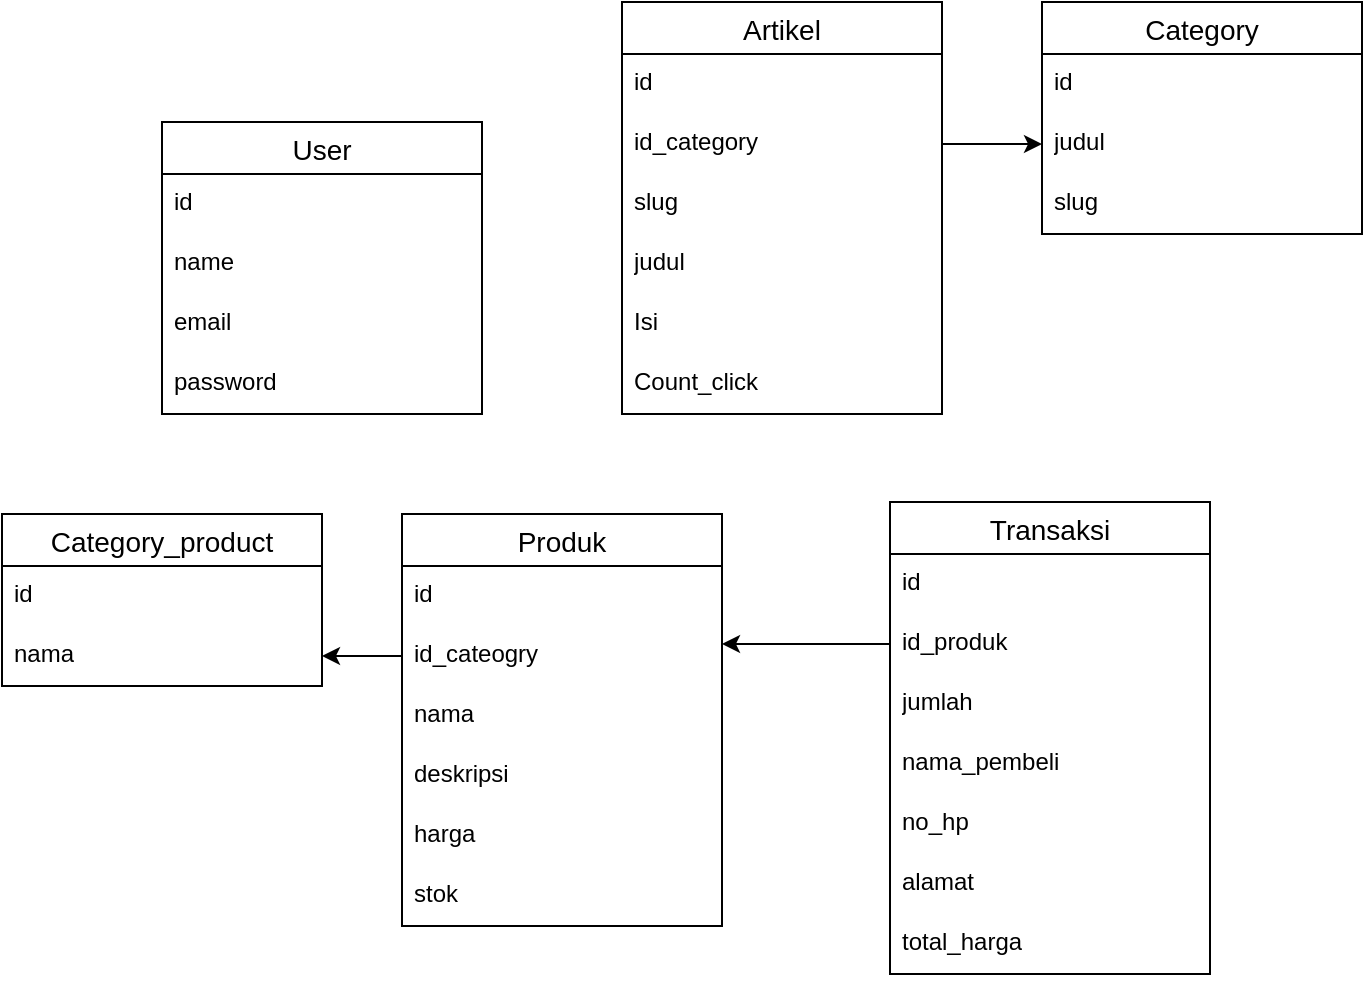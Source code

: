 <mxfile version="28.0.4">
  <diagram name="Halaman-1" id="ABIZbpxfbBQZwDydBkqK">
    <mxGraphModel dx="1281" dy="642" grid="1" gridSize="10" guides="1" tooltips="1" connect="1" arrows="1" fold="1" page="1" pageScale="1" pageWidth="827" pageHeight="1169" math="0" shadow="0">
      <root>
        <mxCell id="0" />
        <mxCell id="1" parent="0" />
        <mxCell id="Q242r_6-1s8_WNYlAGzZ-1" value="User" style="swimlane;fontStyle=0;childLayout=stackLayout;horizontal=1;startSize=26;horizontalStack=0;resizeParent=1;resizeParentMax=0;resizeLast=0;collapsible=1;marginBottom=0;align=center;fontSize=14;" vertex="1" parent="1">
          <mxGeometry x="170" y="90" width="160" height="146" as="geometry" />
        </mxCell>
        <mxCell id="Q242r_6-1s8_WNYlAGzZ-2" value="id" style="text;strokeColor=none;fillColor=none;spacingLeft=4;spacingRight=4;overflow=hidden;rotatable=0;points=[[0,0.5],[1,0.5]];portConstraint=eastwest;fontSize=12;whiteSpace=wrap;html=1;" vertex="1" parent="Q242r_6-1s8_WNYlAGzZ-1">
          <mxGeometry y="26" width="160" height="30" as="geometry" />
        </mxCell>
        <mxCell id="Q242r_6-1s8_WNYlAGzZ-3" value="name" style="text;strokeColor=none;fillColor=none;spacingLeft=4;spacingRight=4;overflow=hidden;rotatable=0;points=[[0,0.5],[1,0.5]];portConstraint=eastwest;fontSize=12;whiteSpace=wrap;html=1;" vertex="1" parent="Q242r_6-1s8_WNYlAGzZ-1">
          <mxGeometry y="56" width="160" height="30" as="geometry" />
        </mxCell>
        <mxCell id="Q242r_6-1s8_WNYlAGzZ-4" value="email" style="text;strokeColor=none;fillColor=none;spacingLeft=4;spacingRight=4;overflow=hidden;rotatable=0;points=[[0,0.5],[1,0.5]];portConstraint=eastwest;fontSize=12;whiteSpace=wrap;html=1;" vertex="1" parent="Q242r_6-1s8_WNYlAGzZ-1">
          <mxGeometry y="86" width="160" height="30" as="geometry" />
        </mxCell>
        <mxCell id="Q242r_6-1s8_WNYlAGzZ-17" value="password" style="text;strokeColor=none;fillColor=none;spacingLeft=4;spacingRight=4;overflow=hidden;rotatable=0;points=[[0,0.5],[1,0.5]];portConstraint=eastwest;fontSize=12;whiteSpace=wrap;html=1;" vertex="1" parent="Q242r_6-1s8_WNYlAGzZ-1">
          <mxGeometry y="116" width="160" height="30" as="geometry" />
        </mxCell>
        <mxCell id="Q242r_6-1s8_WNYlAGzZ-5" value="Artikel" style="swimlane;fontStyle=0;childLayout=stackLayout;horizontal=1;startSize=26;horizontalStack=0;resizeParent=1;resizeParentMax=0;resizeLast=0;collapsible=1;marginBottom=0;align=center;fontSize=14;" vertex="1" parent="1">
          <mxGeometry x="400" y="30" width="160" height="206" as="geometry" />
        </mxCell>
        <mxCell id="Q242r_6-1s8_WNYlAGzZ-6" value="id" style="text;strokeColor=none;fillColor=none;spacingLeft=4;spacingRight=4;overflow=hidden;rotatable=0;points=[[0,0.5],[1,0.5]];portConstraint=eastwest;fontSize=12;whiteSpace=wrap;html=1;" vertex="1" parent="Q242r_6-1s8_WNYlAGzZ-5">
          <mxGeometry y="26" width="160" height="30" as="geometry" />
        </mxCell>
        <mxCell id="Q242r_6-1s8_WNYlAGzZ-7" value="id_category" style="text;strokeColor=none;fillColor=none;spacingLeft=4;spacingRight=4;overflow=hidden;rotatable=0;points=[[0,0.5],[1,0.5]];portConstraint=eastwest;fontSize=12;whiteSpace=wrap;html=1;" vertex="1" parent="Q242r_6-1s8_WNYlAGzZ-5">
          <mxGeometry y="56" width="160" height="30" as="geometry" />
        </mxCell>
        <mxCell id="Q242r_6-1s8_WNYlAGzZ-24" value="slug" style="text;strokeColor=none;fillColor=none;spacingLeft=4;spacingRight=4;overflow=hidden;rotatable=0;points=[[0,0.5],[1,0.5]];portConstraint=eastwest;fontSize=12;whiteSpace=wrap;html=1;" vertex="1" parent="Q242r_6-1s8_WNYlAGzZ-5">
          <mxGeometry y="86" width="160" height="30" as="geometry" />
        </mxCell>
        <mxCell id="Q242r_6-1s8_WNYlAGzZ-8" value="judul" style="text;strokeColor=none;fillColor=none;spacingLeft=4;spacingRight=4;overflow=hidden;rotatable=0;points=[[0,0.5],[1,0.5]];portConstraint=eastwest;fontSize=12;whiteSpace=wrap;html=1;" vertex="1" parent="Q242r_6-1s8_WNYlAGzZ-5">
          <mxGeometry y="116" width="160" height="30" as="geometry" />
        </mxCell>
        <mxCell id="Q242r_6-1s8_WNYlAGzZ-22" value="Isi" style="text;strokeColor=none;fillColor=none;spacingLeft=4;spacingRight=4;overflow=hidden;rotatable=0;points=[[0,0.5],[1,0.5]];portConstraint=eastwest;fontSize=12;whiteSpace=wrap;html=1;" vertex="1" parent="Q242r_6-1s8_WNYlAGzZ-5">
          <mxGeometry y="146" width="160" height="30" as="geometry" />
        </mxCell>
        <mxCell id="Q242r_6-1s8_WNYlAGzZ-23" value="Count_click" style="text;strokeColor=none;fillColor=none;spacingLeft=4;spacingRight=4;overflow=hidden;rotatable=0;points=[[0,0.5],[1,0.5]];portConstraint=eastwest;fontSize=12;whiteSpace=wrap;html=1;" vertex="1" parent="Q242r_6-1s8_WNYlAGzZ-5">
          <mxGeometry y="176" width="160" height="30" as="geometry" />
        </mxCell>
        <mxCell id="Q242r_6-1s8_WNYlAGzZ-9" value="Produk" style="swimlane;fontStyle=0;childLayout=stackLayout;horizontal=1;startSize=26;horizontalStack=0;resizeParent=1;resizeParentMax=0;resizeLast=0;collapsible=1;marginBottom=0;align=center;fontSize=14;" vertex="1" parent="1">
          <mxGeometry x="290" y="286" width="160" height="206" as="geometry" />
        </mxCell>
        <mxCell id="Q242r_6-1s8_WNYlAGzZ-10" value="id" style="text;strokeColor=none;fillColor=none;spacingLeft=4;spacingRight=4;overflow=hidden;rotatable=0;points=[[0,0.5],[1,0.5]];portConstraint=eastwest;fontSize=12;whiteSpace=wrap;html=1;" vertex="1" parent="Q242r_6-1s8_WNYlAGzZ-9">
          <mxGeometry y="26" width="160" height="30" as="geometry" />
        </mxCell>
        <mxCell id="Q242r_6-1s8_WNYlAGzZ-47" value="id_cateogry" style="text;strokeColor=none;fillColor=none;spacingLeft=4;spacingRight=4;overflow=hidden;rotatable=0;points=[[0,0.5],[1,0.5]];portConstraint=eastwest;fontSize=12;whiteSpace=wrap;html=1;" vertex="1" parent="Q242r_6-1s8_WNYlAGzZ-9">
          <mxGeometry y="56" width="160" height="30" as="geometry" />
        </mxCell>
        <mxCell id="Q242r_6-1s8_WNYlAGzZ-11" value="nama" style="text;strokeColor=none;fillColor=none;spacingLeft=4;spacingRight=4;overflow=hidden;rotatable=0;points=[[0,0.5],[1,0.5]];portConstraint=eastwest;fontSize=12;whiteSpace=wrap;html=1;" vertex="1" parent="Q242r_6-1s8_WNYlAGzZ-9">
          <mxGeometry y="86" width="160" height="30" as="geometry" />
        </mxCell>
        <mxCell id="Q242r_6-1s8_WNYlAGzZ-12" value="deskripsi" style="text;strokeColor=none;fillColor=none;spacingLeft=4;spacingRight=4;overflow=hidden;rotatable=0;points=[[0,0.5],[1,0.5]];portConstraint=eastwest;fontSize=12;whiteSpace=wrap;html=1;" vertex="1" parent="Q242r_6-1s8_WNYlAGzZ-9">
          <mxGeometry y="116" width="160" height="30" as="geometry" />
        </mxCell>
        <mxCell id="Q242r_6-1s8_WNYlAGzZ-25" value="harga" style="text;strokeColor=none;fillColor=none;spacingLeft=4;spacingRight=4;overflow=hidden;rotatable=0;points=[[0,0.5],[1,0.5]];portConstraint=eastwest;fontSize=12;whiteSpace=wrap;html=1;" vertex="1" parent="Q242r_6-1s8_WNYlAGzZ-9">
          <mxGeometry y="146" width="160" height="30" as="geometry" />
        </mxCell>
        <mxCell id="Q242r_6-1s8_WNYlAGzZ-34" value="stok" style="text;strokeColor=none;fillColor=none;spacingLeft=4;spacingRight=4;overflow=hidden;rotatable=0;points=[[0,0.5],[1,0.5]];portConstraint=eastwest;fontSize=12;whiteSpace=wrap;html=1;" vertex="1" parent="Q242r_6-1s8_WNYlAGzZ-9">
          <mxGeometry y="176" width="160" height="30" as="geometry" />
        </mxCell>
        <mxCell id="Q242r_6-1s8_WNYlAGzZ-13" value="Transaksi" style="swimlane;fontStyle=0;childLayout=stackLayout;horizontal=1;startSize=26;horizontalStack=0;resizeParent=1;resizeParentMax=0;resizeLast=0;collapsible=1;marginBottom=0;align=center;fontSize=14;" vertex="1" parent="1">
          <mxGeometry x="534" y="280" width="160" height="236" as="geometry" />
        </mxCell>
        <mxCell id="Q242r_6-1s8_WNYlAGzZ-14" value="id" style="text;strokeColor=none;fillColor=none;spacingLeft=4;spacingRight=4;overflow=hidden;rotatable=0;points=[[0,0.5],[1,0.5]];portConstraint=eastwest;fontSize=12;whiteSpace=wrap;html=1;" vertex="1" parent="Q242r_6-1s8_WNYlAGzZ-13">
          <mxGeometry y="26" width="160" height="30" as="geometry" />
        </mxCell>
        <mxCell id="Q242r_6-1s8_WNYlAGzZ-39" style="edgeStyle=orthogonalEdgeStyle;rounded=0;orthogonalLoop=1;jettySize=auto;html=1;" edge="1" parent="Q242r_6-1s8_WNYlAGzZ-13" source="Q242r_6-1s8_WNYlAGzZ-15">
          <mxGeometry relative="1" as="geometry">
            <mxPoint x="-84" y="71" as="targetPoint" />
          </mxGeometry>
        </mxCell>
        <mxCell id="Q242r_6-1s8_WNYlAGzZ-15" value="id_produk" style="text;strokeColor=none;fillColor=none;spacingLeft=4;spacingRight=4;overflow=hidden;rotatable=0;points=[[0,0.5],[1,0.5]];portConstraint=eastwest;fontSize=12;whiteSpace=wrap;html=1;" vertex="1" parent="Q242r_6-1s8_WNYlAGzZ-13">
          <mxGeometry y="56" width="160" height="30" as="geometry" />
        </mxCell>
        <mxCell id="Q242r_6-1s8_WNYlAGzZ-32" value="jumlah" style="text;strokeColor=none;fillColor=none;spacingLeft=4;spacingRight=4;overflow=hidden;rotatable=0;points=[[0,0.5],[1,0.5]];portConstraint=eastwest;fontSize=12;whiteSpace=wrap;html=1;" vertex="1" parent="Q242r_6-1s8_WNYlAGzZ-13">
          <mxGeometry y="86" width="160" height="30" as="geometry" />
        </mxCell>
        <mxCell id="Q242r_6-1s8_WNYlAGzZ-16" value="nama_pembeli" style="text;strokeColor=none;fillColor=none;spacingLeft=4;spacingRight=4;overflow=hidden;rotatable=0;points=[[0,0.5],[1,0.5]];portConstraint=eastwest;fontSize=12;whiteSpace=wrap;html=1;" vertex="1" parent="Q242r_6-1s8_WNYlAGzZ-13">
          <mxGeometry y="116" width="160" height="30" as="geometry" />
        </mxCell>
        <mxCell id="Q242r_6-1s8_WNYlAGzZ-30" value="no_hp" style="text;strokeColor=none;fillColor=none;spacingLeft=4;spacingRight=4;overflow=hidden;rotatable=0;points=[[0,0.5],[1,0.5]];portConstraint=eastwest;fontSize=12;whiteSpace=wrap;html=1;" vertex="1" parent="Q242r_6-1s8_WNYlAGzZ-13">
          <mxGeometry y="146" width="160" height="30" as="geometry" />
        </mxCell>
        <mxCell id="Q242r_6-1s8_WNYlAGzZ-31" value="alamat" style="text;strokeColor=none;fillColor=none;spacingLeft=4;spacingRight=4;overflow=hidden;rotatable=0;points=[[0,0.5],[1,0.5]];portConstraint=eastwest;fontSize=12;whiteSpace=wrap;html=1;" vertex="1" parent="Q242r_6-1s8_WNYlAGzZ-13">
          <mxGeometry y="176" width="160" height="30" as="geometry" />
        </mxCell>
        <mxCell id="Q242r_6-1s8_WNYlAGzZ-33" value="total_harga" style="text;strokeColor=none;fillColor=none;spacingLeft=4;spacingRight=4;overflow=hidden;rotatable=0;points=[[0,0.5],[1,0.5]];portConstraint=eastwest;fontSize=12;whiteSpace=wrap;html=1;" vertex="1" parent="Q242r_6-1s8_WNYlAGzZ-13">
          <mxGeometry y="206" width="160" height="30" as="geometry" />
        </mxCell>
        <mxCell id="Q242r_6-1s8_WNYlAGzZ-18" value="Category" style="swimlane;fontStyle=0;childLayout=stackLayout;horizontal=1;startSize=26;horizontalStack=0;resizeParent=1;resizeParentMax=0;resizeLast=0;collapsible=1;marginBottom=0;align=center;fontSize=14;" vertex="1" parent="1">
          <mxGeometry x="610" y="30" width="160" height="116" as="geometry" />
        </mxCell>
        <mxCell id="Q242r_6-1s8_WNYlAGzZ-19" value="id" style="text;strokeColor=none;fillColor=none;spacingLeft=4;spacingRight=4;overflow=hidden;rotatable=0;points=[[0,0.5],[1,0.5]];portConstraint=eastwest;fontSize=12;whiteSpace=wrap;html=1;" vertex="1" parent="Q242r_6-1s8_WNYlAGzZ-18">
          <mxGeometry y="26" width="160" height="30" as="geometry" />
        </mxCell>
        <mxCell id="Q242r_6-1s8_WNYlAGzZ-20" value="judul" style="text;strokeColor=none;fillColor=none;spacingLeft=4;spacingRight=4;overflow=hidden;rotatable=0;points=[[0,0.5],[1,0.5]];portConstraint=eastwest;fontSize=12;whiteSpace=wrap;html=1;" vertex="1" parent="Q242r_6-1s8_WNYlAGzZ-18">
          <mxGeometry y="56" width="160" height="30" as="geometry" />
        </mxCell>
        <mxCell id="Q242r_6-1s8_WNYlAGzZ-21" value="slug" style="text;strokeColor=none;fillColor=none;spacingLeft=4;spacingRight=4;overflow=hidden;rotatable=0;points=[[0,0.5],[1,0.5]];portConstraint=eastwest;fontSize=12;whiteSpace=wrap;html=1;" vertex="1" parent="Q242r_6-1s8_WNYlAGzZ-18">
          <mxGeometry y="86" width="160" height="30" as="geometry" />
        </mxCell>
        <mxCell id="Q242r_6-1s8_WNYlAGzZ-38" style="edgeStyle=orthogonalEdgeStyle;rounded=0;orthogonalLoop=1;jettySize=auto;html=1;entryX=0;entryY=0.5;entryDx=0;entryDy=0;" edge="1" parent="1" source="Q242r_6-1s8_WNYlAGzZ-7" target="Q242r_6-1s8_WNYlAGzZ-20">
          <mxGeometry relative="1" as="geometry" />
        </mxCell>
        <mxCell id="Q242r_6-1s8_WNYlAGzZ-40" value="Category_product" style="swimlane;fontStyle=0;childLayout=stackLayout;horizontal=1;startSize=26;horizontalStack=0;resizeParent=1;resizeParentMax=0;resizeLast=0;collapsible=1;marginBottom=0;align=center;fontSize=14;" vertex="1" parent="1">
          <mxGeometry x="90" y="286" width="160" height="86" as="geometry" />
        </mxCell>
        <mxCell id="Q242r_6-1s8_WNYlAGzZ-41" value="id" style="text;strokeColor=none;fillColor=none;spacingLeft=4;spacingRight=4;overflow=hidden;rotatable=0;points=[[0,0.5],[1,0.5]];portConstraint=eastwest;fontSize=12;whiteSpace=wrap;html=1;" vertex="1" parent="Q242r_6-1s8_WNYlAGzZ-40">
          <mxGeometry y="26" width="160" height="30" as="geometry" />
        </mxCell>
        <mxCell id="Q242r_6-1s8_WNYlAGzZ-42" value="nama" style="text;strokeColor=none;fillColor=none;spacingLeft=4;spacingRight=4;overflow=hidden;rotatable=0;points=[[0,0.5],[1,0.5]];portConstraint=eastwest;fontSize=12;whiteSpace=wrap;html=1;" vertex="1" parent="Q242r_6-1s8_WNYlAGzZ-40">
          <mxGeometry y="56" width="160" height="30" as="geometry" />
        </mxCell>
        <mxCell id="Q242r_6-1s8_WNYlAGzZ-48" style="edgeStyle=orthogonalEdgeStyle;rounded=0;orthogonalLoop=1;jettySize=auto;html=1;entryX=1;entryY=0.5;entryDx=0;entryDy=0;" edge="1" parent="1" source="Q242r_6-1s8_WNYlAGzZ-47" target="Q242r_6-1s8_WNYlAGzZ-42">
          <mxGeometry relative="1" as="geometry" />
        </mxCell>
      </root>
    </mxGraphModel>
  </diagram>
</mxfile>
